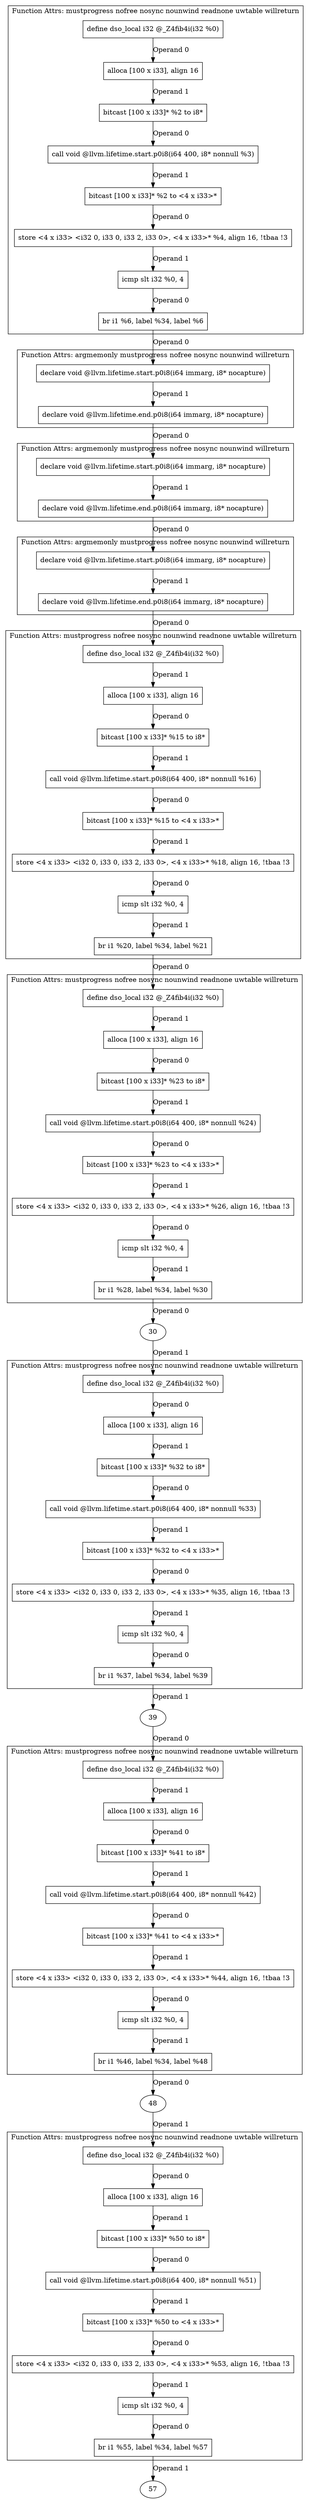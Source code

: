 digraph cfg {
    rankdir=TB;

    subgraph cluster_0 {
        label="Function Attrs: mustprogress nofree nosync nounwind readnone uwtable willreturn";
        node [shape=box];
        0 [label="define dso_local i32 @_Z4fib4i(i32 %0)"];
        1 [label="alloca [100 x i33], align 16"];
        2 [label="bitcast [100 x i33]* %2 to i8*"];
        3 [label="call void @llvm.lifetime.start.p0i8(i64 400, i8* nonnull %3)"];
        4 [label="bitcast [100 x i33]* %2 to <4 x i33>*"];
        5 [label="store <4 x i33> <i32 0, i33 0, i33 2, i33 0>, <4 x i33>* %4, align 16, !tbaa !3"];
        6 [label="icmp slt i32 %0, 4"];
        7 [label="br i1 %6, label %34, label %6"];
    }

    subgraph cluster_1 {
        label="Function Attrs: argmemonly mustprogress nofree nosync nounwind willreturn";
        node [shape=box];
        8 [label="declare void @llvm.lifetime.start.p0i8(i64 immarg, i8* nocapture)"];
        9 [label="declare void @llvm.lifetime.end.p0i8(i64 immarg, i8* nocapture)"];
    }

    subgraph cluster_2 {
        label="Function Attrs: argmemonly mustprogress nofree nosync nounwind willreturn";
        node [shape=box];
        10 [label="declare void @llvm.lifetime.start.p0i8(i64 immarg, i8* nocapture)"];
        11 [label="declare void @llvm.lifetime.end.p0i8(i64 immarg, i8* nocapture)"];
    }

    subgraph cluster_3 {
        label="Function Attrs: argmemonly mustprogress nofree nosync nounwind willreturn";
        node [shape=box];
        12 [label="declare void @llvm.lifetime.start.p0i8(i64 immarg, i8* nocapture)"];
        13 [label="declare void @llvm.lifetime.end.p0i8(i64 immarg, i8* nocapture)"];
    }

    subgraph cluster_4 {
        label="Function Attrs: mustprogress nofree nosync nounwind readnone uwtable willreturn";
        node [shape=box];
        14 [label="define dso_local i32 @_Z4fib4i(i32 %0)"];
        15 [label="alloca [100 x i33], align 16"];
        16 [label="bitcast [100 x i33]* %15 to i8*"];
        17 [label="call void @llvm.lifetime.start.p0i8(i64 400, i8* nonnull %16)"];
        18 [label="bitcast [100 x i33]* %15 to <4 x i33>*"];
        19 [label="store <4 x i33> <i32 0, i33 0, i33 2, i33 0>, <4 x i33>* %18, align 16, !tbaa !3"];
        20 [label="icmp slt i32 %0, 4"];
        21 [label="br i1 %20, label %34, label %21"];
    }

    subgraph cluster_5 {
        label="Function Attrs: mustprogress nofree nosync nounwind readnone uwtable willreturn";
        node [shape=box];
        22 [label="define dso_local i32 @_Z4fib4i(i32 %0)"];
        23 [label="alloca [100 x i33], align 16"];
        24 [label="bitcast [100 x i33]* %23 to i8*"];
        25 [label="call void @llvm.lifetime.start.p0i8(i64 400, i8* nonnull %24)"];
        26 [label="bitcast [100 x i33]* %23 to <4 x i33>*"];
        27 [label="store <4 x i33> <i32 0, i33 0, i33 2, i33 0>, <4 x i33>* %26, align 16, !tbaa !3"];
        28 [label="icmp slt i32 %0, 4"];
        29 [label="br i1 %28, label %34, label %30"];
    }

    subgraph cluster_6 {
        label="Function Attrs: mustprogress nofree nosync nounwind readnone uwtable willreturn";
        node [shape=box];
        31 [label="define dso_local i32 @_Z4fib4i(i32 %0)"];
        32 [label="alloca [100 x i33], align 16"];
        33 [label="bitcast [100 x i33]* %32 to i8*"];
        34 [label="call void @llvm.lifetime.start.p0i8(i64 400, i8* nonnull %33)"];
        35 [label="bitcast [100 x i33]* %32 to <4 x i33>*"];
        36 [label="store <4 x i33> <i32 0, i33 0, i33 2, i33 0>, <4 x i33>* %35, align 16, !tbaa !3"];
        37 [label="icmp slt i32 %0, 4"];
        38 [label="br i1 %37, label %34, label %39"];
    }

    subgraph cluster_7 {
        label="Function Attrs: mustprogress nofree nosync nounwind readnone uwtable willreturn";
        node [shape=box];
        40 [label="define dso_local i32 @_Z4fib4i(i32 %0)"];
        41 [label="alloca [100 x i33], align 16"];
        42 [label="bitcast [100 x i33]* %41 to i8*"];
        43 [label="call void @llvm.lifetime.start.p0i8(i64 400, i8* nonnull %42)"];
        44 [label="bitcast [100 x i33]* %41 to <4 x i33>*"];
        45 [label="store <4 x i33> <i32 0, i33 0, i33 2, i33 0>, <4 x i33>* %44, align 16, !tbaa !3"];
        46 [label="icmp slt i32 %0, 4"];
        47 [label="br i1 %46, label %34, label %48"];
    }

    subgraph cluster_8 {
        label="Function Attrs: mustprogress nofree nosync nounwind readnone uwtable willreturn";
        node [shape=box];
        49 [label="define dso_local i32 @_Z4fib4i(i32 %0)"];
        50 [label="alloca [100 x i33], align 16"];
        51 [label="bitcast [100 x i33]* %50 to i8*"];
        52 [label="call void @llvm.lifetime.start.p0i8(i64 400, i8* nonnull %51)"];
        53 [label="bitcast [100 x i33]* %50 to <4 x i33>*"];
        54 [label="store <4 x i33> <i32 0, i33 0, i33 2, i33 0>, <4 x i33>* %53, align 16, !tbaa !3"];
        55 [label="icmp slt i32 %0, 4"];
        56 [label="br i1 %55, label %34, label %57"];
    }

    0 -> 1 [label="Operand 0"];
    1 -> 2 [label="Operand 1"];
    2 -> 3 [label="Operand 0"];
    3 -> 4 [label="Operand 1"];
    4 -> 5 [label="Operand 0"];
    5 -> 6 [label="Operand 1"];
    6 -> 7 [label="Operand 0"];
    7 -> 8 [label="Operand 0"];
    8 -> 9 [label="Operand 1"];
    9 -> 10 [label="Operand 0"];
    10 -> 11 [label="Operand 1"];
    11 -> 12 [label="Operand 0"];
    12 -> 13 [label="Operand 1"];
    13 -> 14 [label="Operand 0"];
    14 -> 15 [label="Operand 1"];
    15 -> 16 [label="Operand 0"];
    16 -> 17 [label="Operand 1"];
    17 -> 18 [label="Operand 0"];
    18 -> 19 [label="Operand 1"];
    19 -> 20 [label="Operand 0"];
    20 -> 21 [label="Operand 1"];
    21 -> 22 [label="Operand 0"];
    22 -> 23 [label="Operand 1"];
    23 -> 24 [label="Operand 0"];
    24 -> 25 [label="Operand 1"];
    25 -> 26 [label="Operand 0"];
    26 -> 27 [label="Operand 1"];
    27 -> 28 [label="Operand 0"];
    28 -> 29 [label="Operand 1"];
    29 -> 30 [label="Operand 0"];
    30 -> 31 [label="Operand 1"];
    31 -> 32 [label="Operand 0"];
    32 -> 33 [label="Operand 1"];
    33 -> 34 [label="Operand 0"];
    34 -> 35 [label="Operand 1"];
    35 -> 36 [label="Operand 0"];
    36 -> 37 [label="Operand 1"];
    37 -> 38 [label="Operand 0"];
    38 -> 39 [label="Operand 1"];
    39 -> 40 [label="Operand 0"];
    40 -> 41 [label="Operand 1"];
    41 -> 42 [label="Operand 0"];
    42 -> 43 [label="Operand 1"];
    43 -> 44 [label="Operand 0"];
    44 -> 45 [label="Operand 1"];
    45 -> 46 [label="Operand 0"];
    46 -> 47 [label="Operand 1"];
    47 -> 48 [label="Operand 0"];
    48 -> 49 [label="Operand 1"];
    49 -> 50 [label="Operand 0"];
    50 -> 51 [label="Operand 1"];
    51 -> 52 [label="Operand 0"];
    52 -> 53 [label="Operand 1"];
    53 -> 54 [label="Operand 0"];
    54 -> 55 [label="Operand 1"];
    55 -> 56 [label="Operand 0"];
    56 -> 57 [label="Operand 1"];
}